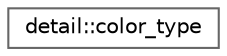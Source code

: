 digraph "类继承关系图"
{
 // LATEX_PDF_SIZE
  bgcolor="transparent";
  edge [fontname=Helvetica,fontsize=10,labelfontname=Helvetica,labelfontsize=10];
  node [fontname=Helvetica,fontsize=10,shape=box,height=0.2,width=0.4];
  rankdir="LR";
  Node0 [id="Node000000",label="detail::color_type",height=0.2,width=0.4,color="grey40", fillcolor="white", style="filled",URL="$structdetail_1_1color__type.html",tooltip=" "];
}
